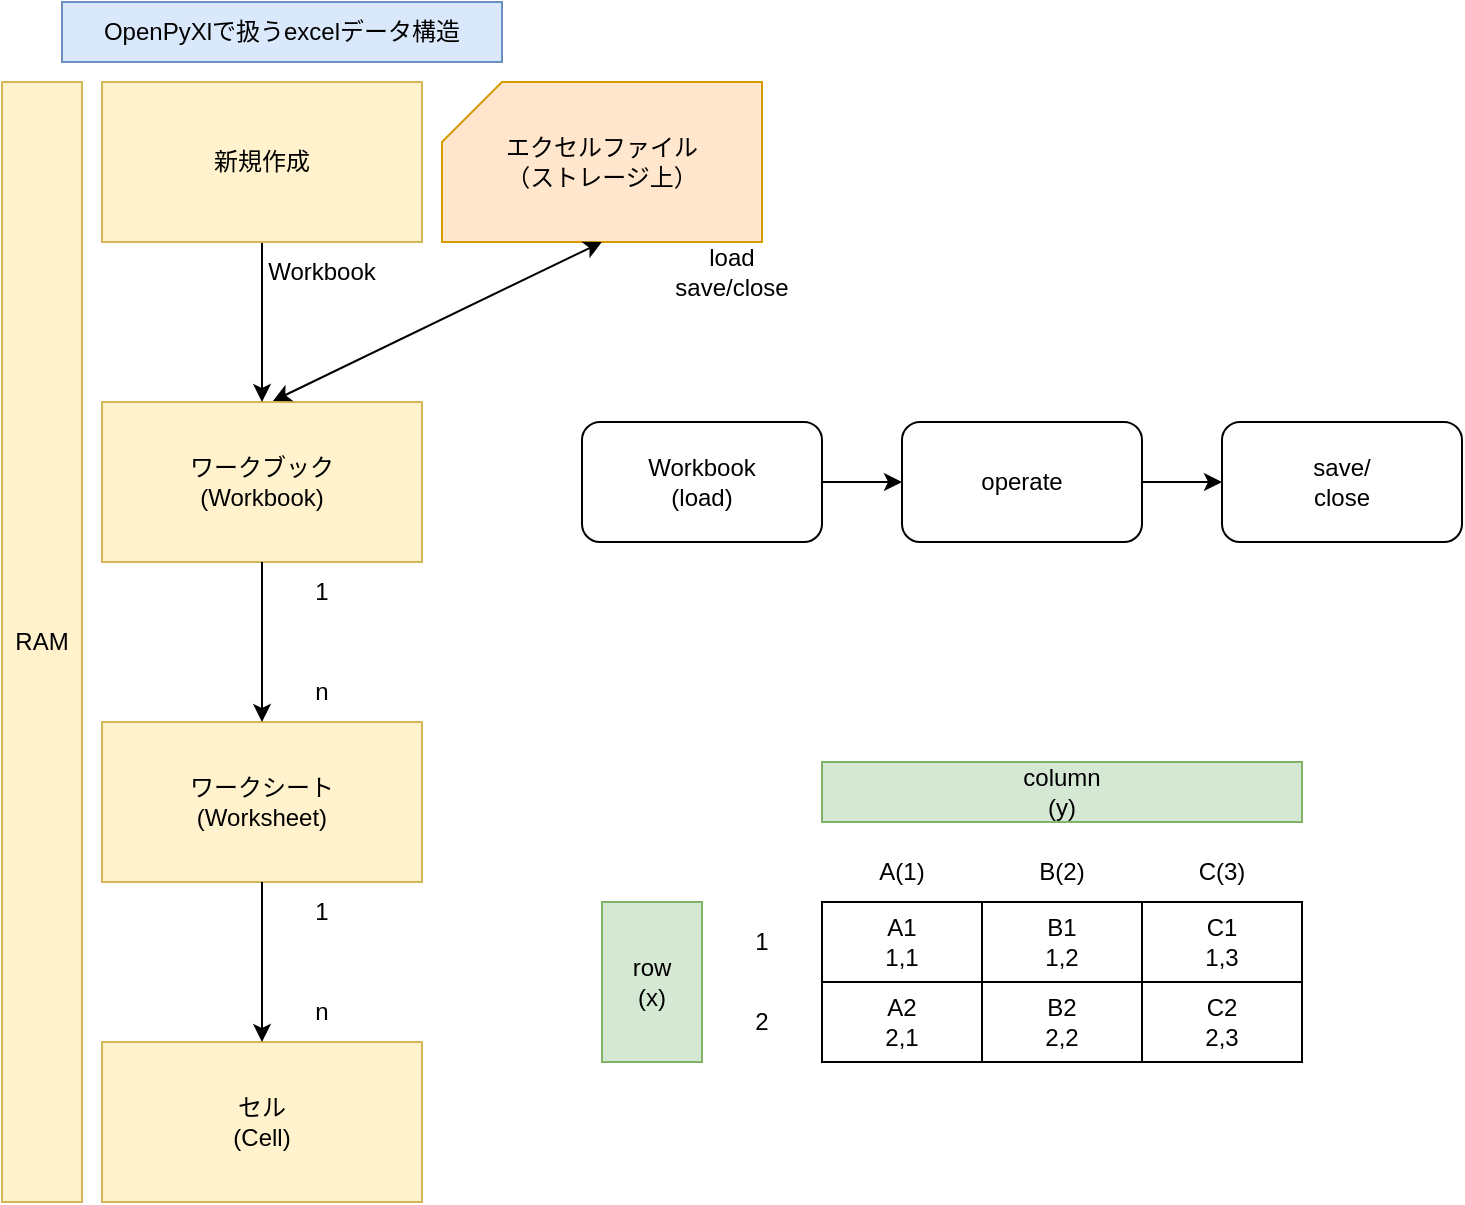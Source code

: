 <mxfile version="24.7.6">
  <diagram name="ページ1" id="RMm6oWlu2tzylvrkBwWp">
    <mxGraphModel dx="1007" dy="743" grid="1" gridSize="10" guides="1" tooltips="1" connect="1" arrows="1" fold="1" page="1" pageScale="1" pageWidth="827" pageHeight="1169" math="0" shadow="0">
      <root>
        <mxCell id="0" />
        <mxCell id="1" parent="0" />
        <mxCell id="VR2aySl7EQt6CaS8vKHN-1" value="エクセルファイル&lt;div&gt;（ストレージ上）&lt;/div&gt;" style="shape=card;whiteSpace=wrap;html=1;fillColor=#ffe6cc;strokeColor=#d79b00;" vertex="1" parent="1">
          <mxGeometry x="250" y="120" width="160" height="80" as="geometry" />
        </mxCell>
        <mxCell id="VR2aySl7EQt6CaS8vKHN-2" value="ワークブック&lt;div&gt;(Workbook)&lt;/div&gt;" style="rounded=0;whiteSpace=wrap;html=1;fillColor=#fff2cc;strokeColor=#d6b656;" vertex="1" parent="1">
          <mxGeometry x="80" y="280" width="160" height="80" as="geometry" />
        </mxCell>
        <mxCell id="VR2aySl7EQt6CaS8vKHN-4" value="ワークシート&lt;div&gt;(Worksheet)&lt;/div&gt;" style="rounded=0;whiteSpace=wrap;html=1;fillColor=#fff2cc;strokeColor=#d6b656;" vertex="1" parent="1">
          <mxGeometry x="80" y="440" width="160" height="80" as="geometry" />
        </mxCell>
        <mxCell id="VR2aySl7EQt6CaS8vKHN-5" value="Workbook" style="text;html=1;align=center;verticalAlign=middle;whiteSpace=wrap;rounded=0;" vertex="1" parent="1">
          <mxGeometry x="160" y="200" width="60" height="30" as="geometry" />
        </mxCell>
        <mxCell id="VR2aySl7EQt6CaS8vKHN-6" value="load&lt;div&gt;save/close&lt;/div&gt;" style="text;html=1;align=center;verticalAlign=middle;whiteSpace=wrap;rounded=0;" vertex="1" parent="1">
          <mxGeometry x="340" y="200" width="110" height="30" as="geometry" />
        </mxCell>
        <mxCell id="VR2aySl7EQt6CaS8vKHN-7" value="" style="endArrow=classic;html=1;rounded=0;exitX=0.5;exitY=1;exitDx=0;exitDy=0;exitPerimeter=0;entryX=0.5;entryY=0;entryDx=0;entryDy=0;" edge="1" parent="1">
          <mxGeometry width="50" height="50" relative="1" as="geometry">
            <mxPoint x="160" y="360" as="sourcePoint" />
            <mxPoint x="160" y="440" as="targetPoint" />
          </mxGeometry>
        </mxCell>
        <mxCell id="VR2aySl7EQt6CaS8vKHN-8" value="1" style="text;html=1;align=center;verticalAlign=middle;whiteSpace=wrap;rounded=0;" vertex="1" parent="1">
          <mxGeometry x="160" y="360" width="60" height="30" as="geometry" />
        </mxCell>
        <mxCell id="VR2aySl7EQt6CaS8vKHN-9" value="n" style="text;html=1;align=center;verticalAlign=middle;whiteSpace=wrap;rounded=0;" vertex="1" parent="1">
          <mxGeometry x="160" y="410" width="60" height="30" as="geometry" />
        </mxCell>
        <mxCell id="VR2aySl7EQt6CaS8vKHN-10" value="&lt;div&gt;セル&lt;/div&gt;&lt;div&gt;(Cell)&lt;/div&gt;" style="rounded=0;whiteSpace=wrap;html=1;fillColor=#fff2cc;strokeColor=#d6b656;" vertex="1" parent="1">
          <mxGeometry x="80" y="600" width="160" height="80" as="geometry" />
        </mxCell>
        <mxCell id="VR2aySl7EQt6CaS8vKHN-11" value="" style="endArrow=classic;html=1;rounded=0;exitX=0.5;exitY=1;exitDx=0;exitDy=0;exitPerimeter=0;entryX=0.5;entryY=0;entryDx=0;entryDy=0;" edge="1" parent="1">
          <mxGeometry width="50" height="50" relative="1" as="geometry">
            <mxPoint x="160" y="520" as="sourcePoint" />
            <mxPoint x="160" y="600" as="targetPoint" />
          </mxGeometry>
        </mxCell>
        <mxCell id="VR2aySl7EQt6CaS8vKHN-12" value="n" style="text;html=1;align=center;verticalAlign=middle;whiteSpace=wrap;rounded=0;" vertex="1" parent="1">
          <mxGeometry x="160" y="570" width="60" height="30" as="geometry" />
        </mxCell>
        <mxCell id="VR2aySl7EQt6CaS8vKHN-13" value="1" style="text;html=1;align=center;verticalAlign=middle;whiteSpace=wrap;rounded=0;" vertex="1" parent="1">
          <mxGeometry x="160" y="520" width="60" height="30" as="geometry" />
        </mxCell>
        <mxCell id="VR2aySl7EQt6CaS8vKHN-15" value="A1&lt;div&gt;1,1&lt;/div&gt;" style="rounded=0;whiteSpace=wrap;html=1;" vertex="1" parent="1">
          <mxGeometry x="440" y="530" width="80" height="40" as="geometry" />
        </mxCell>
        <mxCell id="VR2aySl7EQt6CaS8vKHN-16" value="B1&lt;div&gt;1,2&lt;/div&gt;" style="rounded=0;whiteSpace=wrap;html=1;" vertex="1" parent="1">
          <mxGeometry x="520" y="530" width="80" height="40" as="geometry" />
        </mxCell>
        <mxCell id="VR2aySl7EQt6CaS8vKHN-17" value="C1&lt;div&gt;1,3&lt;/div&gt;" style="rounded=0;whiteSpace=wrap;html=1;" vertex="1" parent="1">
          <mxGeometry x="600" y="530" width="80" height="40" as="geometry" />
        </mxCell>
        <mxCell id="VR2aySl7EQt6CaS8vKHN-18" value="C2&lt;div&gt;2,3&lt;/div&gt;" style="rounded=0;whiteSpace=wrap;html=1;" vertex="1" parent="1">
          <mxGeometry x="600" y="570" width="80" height="40" as="geometry" />
        </mxCell>
        <mxCell id="VR2aySl7EQt6CaS8vKHN-19" value="A2&lt;div&gt;2,1&lt;/div&gt;" style="rounded=0;whiteSpace=wrap;html=1;" vertex="1" parent="1">
          <mxGeometry x="440" y="570" width="80" height="40" as="geometry" />
        </mxCell>
        <mxCell id="VR2aySl7EQt6CaS8vKHN-20" value="B2&lt;div&gt;2,2&lt;/div&gt;" style="rounded=0;whiteSpace=wrap;html=1;" vertex="1" parent="1">
          <mxGeometry x="520" y="570" width="80" height="40" as="geometry" />
        </mxCell>
        <mxCell id="VR2aySl7EQt6CaS8vKHN-21" value="A(1)" style="text;html=1;align=center;verticalAlign=middle;whiteSpace=wrap;rounded=0;" vertex="1" parent="1">
          <mxGeometry x="450" y="500" width="60" height="30" as="geometry" />
        </mxCell>
        <mxCell id="VR2aySl7EQt6CaS8vKHN-22" value="B(2)" style="text;html=1;align=center;verticalAlign=middle;whiteSpace=wrap;rounded=0;" vertex="1" parent="1">
          <mxGeometry x="530" y="500" width="60" height="30" as="geometry" />
        </mxCell>
        <mxCell id="VR2aySl7EQt6CaS8vKHN-23" value="C(3)" style="text;html=1;align=center;verticalAlign=middle;whiteSpace=wrap;rounded=0;" vertex="1" parent="1">
          <mxGeometry x="610" y="500" width="60" height="30" as="geometry" />
        </mxCell>
        <mxCell id="VR2aySl7EQt6CaS8vKHN-24" value="1" style="text;html=1;align=center;verticalAlign=middle;whiteSpace=wrap;rounded=0;" vertex="1" parent="1">
          <mxGeometry x="380" y="535" width="60" height="30" as="geometry" />
        </mxCell>
        <mxCell id="VR2aySl7EQt6CaS8vKHN-25" value="2" style="text;html=1;align=center;verticalAlign=middle;whiteSpace=wrap;rounded=0;" vertex="1" parent="1">
          <mxGeometry x="380" y="575" width="60" height="30" as="geometry" />
        </mxCell>
        <mxCell id="VR2aySl7EQt6CaS8vKHN-26" value="column&lt;div&gt;(y)&lt;/div&gt;" style="text;html=1;align=center;verticalAlign=middle;whiteSpace=wrap;rounded=0;fillColor=#d5e8d4;strokeColor=#82b366;" vertex="1" parent="1">
          <mxGeometry x="440" y="460" width="240" height="30" as="geometry" />
        </mxCell>
        <mxCell id="VR2aySl7EQt6CaS8vKHN-28" value="row&lt;div&gt;(x)&lt;/div&gt;" style="text;html=1;align=center;verticalAlign=middle;whiteSpace=wrap;rounded=0;fillColor=#d5e8d4;strokeColor=#82b366;" vertex="1" parent="1">
          <mxGeometry x="330" y="530" width="50" height="80" as="geometry" />
        </mxCell>
        <mxCell id="VR2aySl7EQt6CaS8vKHN-30" value="&lt;div&gt;Workbook&lt;/div&gt;&lt;div&gt;(load)&lt;/div&gt;" style="rounded=1;whiteSpace=wrap;html=1;" vertex="1" parent="1">
          <mxGeometry x="320" y="290" width="120" height="60" as="geometry" />
        </mxCell>
        <mxCell id="VR2aySl7EQt6CaS8vKHN-31" value="operate" style="rounded=1;whiteSpace=wrap;html=1;" vertex="1" parent="1">
          <mxGeometry x="480" y="290" width="120" height="60" as="geometry" />
        </mxCell>
        <mxCell id="VR2aySl7EQt6CaS8vKHN-32" value="&lt;div&gt;save/&lt;/div&gt;close" style="rounded=1;whiteSpace=wrap;html=1;" vertex="1" parent="1">
          <mxGeometry x="640" y="290" width="120" height="60" as="geometry" />
        </mxCell>
        <mxCell id="VR2aySl7EQt6CaS8vKHN-33" style="edgeStyle=orthogonalEdgeStyle;rounded=0;orthogonalLoop=1;jettySize=auto;html=1;exitX=1;exitY=0.5;exitDx=0;exitDy=0;entryX=0;entryY=0.5;entryDx=0;entryDy=0;" edge="1" parent="1" source="VR2aySl7EQt6CaS8vKHN-30" target="VR2aySl7EQt6CaS8vKHN-31">
          <mxGeometry relative="1" as="geometry" />
        </mxCell>
        <mxCell id="VR2aySl7EQt6CaS8vKHN-35" value="" style="endArrow=classic;html=1;rounded=0;exitX=1;exitY=0.5;exitDx=0;exitDy=0;entryX=0;entryY=0.5;entryDx=0;entryDy=0;" edge="1" parent="1" source="VR2aySl7EQt6CaS8vKHN-31" target="VR2aySl7EQt6CaS8vKHN-32">
          <mxGeometry width="50" height="50" relative="1" as="geometry">
            <mxPoint x="400" y="450" as="sourcePoint" />
            <mxPoint x="450" y="400" as="targetPoint" />
          </mxGeometry>
        </mxCell>
        <mxCell id="VR2aySl7EQt6CaS8vKHN-36" value="OpenPyXlで扱うexcelデータ構造" style="text;html=1;align=center;verticalAlign=middle;whiteSpace=wrap;rounded=0;fillColor=#dae8fc;strokeColor=#6c8ebf;" vertex="1" parent="1">
          <mxGeometry x="60" y="80" width="220" height="30" as="geometry" />
        </mxCell>
        <mxCell id="VR2aySl7EQt6CaS8vKHN-37" value="RAM" style="rounded=0;whiteSpace=wrap;html=1;fillColor=#fff2cc;strokeColor=#d6b656;" vertex="1" parent="1">
          <mxGeometry x="30" y="120" width="40" height="560" as="geometry" />
        </mxCell>
        <mxCell id="VR2aySl7EQt6CaS8vKHN-38" value="" style="endArrow=classic;html=1;rounded=0;exitX=0;exitY=0;exitDx=0;exitDy=0;entryX=0.5;entryY=0;entryDx=0;entryDy=0;" edge="1" parent="1" source="VR2aySl7EQt6CaS8vKHN-5" target="VR2aySl7EQt6CaS8vKHN-2">
          <mxGeometry width="50" height="50" relative="1" as="geometry">
            <mxPoint x="340" y="210" as="sourcePoint" />
            <mxPoint x="170" y="290" as="targetPoint" />
          </mxGeometry>
        </mxCell>
        <mxCell id="VR2aySl7EQt6CaS8vKHN-39" value="新規作成" style="rounded=0;whiteSpace=wrap;html=1;fillColor=#fff2cc;strokeColor=#d6b656;" vertex="1" parent="1">
          <mxGeometry x="80" y="120" width="160" height="80" as="geometry" />
        </mxCell>
        <mxCell id="VR2aySl7EQt6CaS8vKHN-40" value="" style="endArrow=classic;startArrow=classic;html=1;rounded=0;exitX=0.534;exitY=-0.006;exitDx=0;exitDy=0;exitPerimeter=0;" edge="1" parent="1" source="VR2aySl7EQt6CaS8vKHN-2">
          <mxGeometry width="50" height="50" relative="1" as="geometry">
            <mxPoint x="280" y="250" as="sourcePoint" />
            <mxPoint x="330" y="200" as="targetPoint" />
          </mxGeometry>
        </mxCell>
      </root>
    </mxGraphModel>
  </diagram>
</mxfile>
